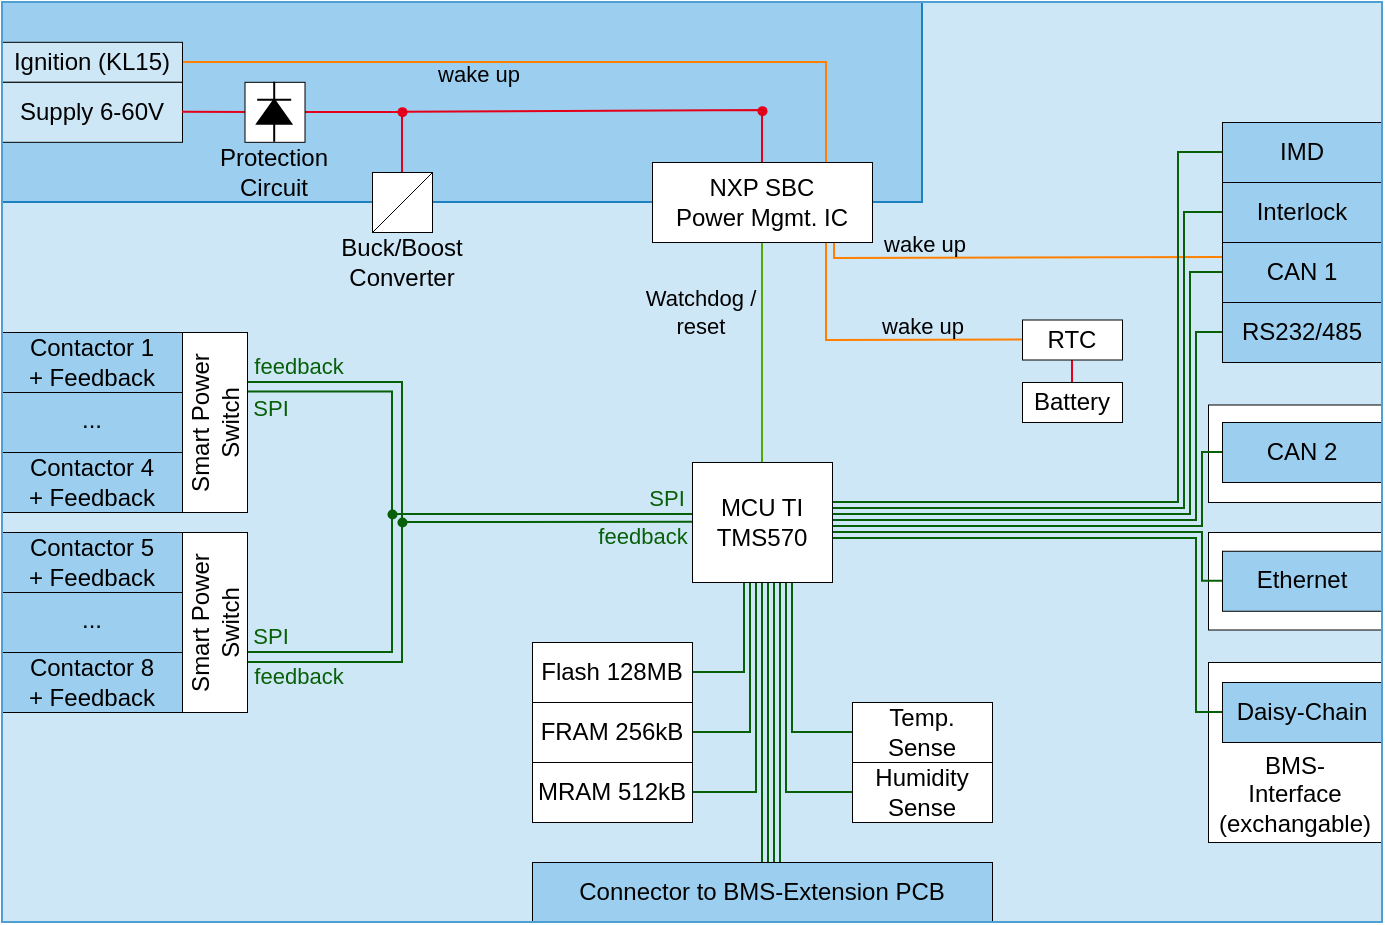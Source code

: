 <mxfile version="25.0.2">
  <diagram name="Seite-1" id="Swc7xn2B6k8k5qwQZC8B">
    <mxGraphModel dx="988" dy="1315" grid="1" gridSize="10" guides="1" tooltips="1" connect="1" arrows="1" fold="1" page="1" pageScale="1" pageWidth="827" pageHeight="1169" math="0" shadow="0">
      <root>
        <mxCell id="0" />
        <mxCell id="1" parent="0" />
        <mxCell id="eX4kMc64wBFl4MVeLojO-1" value="" style="rounded=0;whiteSpace=wrap;html=1;fillColor=#cee7f7;strokeColor=none;strokeWidth=1;fontColor=#62bbaf;fontStyle=1" parent="1" vertex="1">
          <mxGeometry x="40" y="200" width="690" height="460" as="geometry" />
        </mxCell>
        <mxCell id="eX4kMc64wBFl4MVeLojO-33" value="" style="rounded=0;whiteSpace=wrap;html=1;strokeWidth=0.5;" parent="1" vertex="1">
          <mxGeometry x="643" y="401.25" width="87" height="48.75" as="geometry" />
        </mxCell>
        <mxCell id="eX4kMc64wBFl4MVeLojO-3" value="" style="rounded=0;whiteSpace=wrap;html=1;fillColor=#9ccfef;strokeColor=#1f82c0;strokeWidth=1;" parent="1" vertex="1">
          <mxGeometry x="40" y="200" width="460" height="100" as="geometry" />
        </mxCell>
        <mxCell id="eX4kMc64wBFl4MVeLojO-6" value="Contactor 1&lt;br&gt;&lt;div style=&quot;&quot;&gt;&lt;span style=&quot;background-color: initial;&quot;&gt;+ Feedback&lt;/span&gt;&lt;/div&gt;" style="rounded=0;whiteSpace=wrap;html=1;fillColor=#9ccfef;align=center;strokeWidth=0.5;" parent="1" vertex="1">
          <mxGeometry x="40" y="365" width="90" height="30" as="geometry" />
        </mxCell>
        <mxCell id="eX4kMc64wBFl4MVeLojO-7" value="..." style="rounded=0;whiteSpace=wrap;html=1;fillColor=#9ccfef;verticalAlign=top;align=center;strokeWidth=0.5;" parent="1" vertex="1">
          <mxGeometry x="40" y="395" width="90" height="30" as="geometry" />
        </mxCell>
        <mxCell id="eX4kMc64wBFl4MVeLojO-8" value="Contactor 4&lt;div&gt;&lt;div style=&quot;&quot;&gt;&lt;span style=&quot;background-color: initial;&quot;&gt;+ Feedback&lt;/span&gt;&lt;/div&gt;&lt;/div&gt;" style="rounded=0;whiteSpace=wrap;html=1;fillColor=#9ccfef;align=center;strokeWidth=0.5;" parent="1" vertex="1">
          <mxGeometry x="40" y="425" width="90" height="30" as="geometry" />
        </mxCell>
        <mxCell id="eX4kMc64wBFl4MVeLojO-11" value="Contactor 5&lt;br&gt;&lt;div style=&quot;&quot;&gt;&lt;span style=&quot;background-color: initial;&quot;&gt;+ Feedback&lt;/span&gt;&lt;/div&gt;" style="rounded=0;whiteSpace=wrap;html=1;fillColor=#9ccfef;align=center;strokeWidth=0.5;" parent="1" vertex="1">
          <mxGeometry x="40" y="465" width="90" height="30" as="geometry" />
        </mxCell>
        <mxCell id="eX4kMc64wBFl4MVeLojO-12" value="..." style="rounded=0;whiteSpace=wrap;html=1;fillColor=#9ccfef;verticalAlign=top;align=center;strokeWidth=0.5;" parent="1" vertex="1">
          <mxGeometry x="40" y="495" width="90" height="30" as="geometry" />
        </mxCell>
        <mxCell id="eX4kMc64wBFl4MVeLojO-13" value="Contactor 8&lt;div&gt;&lt;div style=&quot;&quot;&gt;&lt;span style=&quot;background-color: initial;&quot;&gt;+ Feedback&lt;/span&gt;&lt;/div&gt;&lt;/div&gt;" style="rounded=0;whiteSpace=wrap;html=1;fillColor=#9ccfef;align=center;strokeWidth=0.5;" parent="1" vertex="1">
          <mxGeometry x="40" y="525" width="90" height="30" as="geometry" />
        </mxCell>
        <mxCell id="eX4kMc64wBFl4MVeLojO-34" value="BMS-&lt;br&gt;Interface&lt;br&gt;(exchangable)" style="rounded=0;whiteSpace=wrap;html=1;verticalAlign=bottom;strokeWidth=0.5;" parent="1" vertex="1">
          <mxGeometry x="643" y="530" width="87" height="90" as="geometry" />
        </mxCell>
        <mxCell id="eX4kMc64wBFl4MVeLojO-45" value="" style="endArrow=none;html=1;rounded=0;entryX=0.5;entryY=0;entryDx=0;entryDy=0;strokeColor=#e2001a;exitX=0.473;exitY=1.039;exitDx=0;exitDy=0;exitPerimeter=0;" parent="1" source="eX4kMc64wBFl4MVeLojO-95" target="eX4kMc64wBFl4MVeLojO-37" edge="1">
          <mxGeometry width="50" height="50" relative="1" as="geometry">
            <mxPoint x="240" y="245" as="sourcePoint" />
            <mxPoint x="430" y="420" as="targetPoint" />
            <Array as="points">
              <mxPoint x="240" y="270" />
            </Array>
          </mxGeometry>
        </mxCell>
        <mxCell id="eX4kMc64wBFl4MVeLojO-44" value="" style="endArrow=none;html=1;rounded=0;exitDx=0;exitDy=0;entryX=0.5;entryY=0;entryDx=0;entryDy=0;edgeStyle=elbowEdgeStyle;elbow=vertical;strokeColor=#e2001a;" parent="1" source="eX4kMc64wBFl4MVeLojO-95" target="eX4kMc64wBFl4MVeLojO-15" edge="1">
          <mxGeometry width="50" height="50" relative="1" as="geometry">
            <mxPoint x="380" y="470" as="sourcePoint" />
            <mxPoint x="625" y="280" as="targetPoint" />
            <Array as="points">
              <mxPoint x="379" y="254" />
            </Array>
          </mxGeometry>
        </mxCell>
        <mxCell id="eX4kMc64wBFl4MVeLojO-47" value="Protection&lt;br&gt;Circuit" style="text;html=1;align=center;verticalAlign=middle;whiteSpace=wrap;rounded=0;" parent="1" vertex="1">
          <mxGeometry x="146.25" y="269.91" width="60" height="30" as="geometry" />
        </mxCell>
        <mxCell id="eX4kMc64wBFl4MVeLojO-48" value="Buck/Boost&lt;br&gt;Converter" style="text;html=1;align=center;verticalAlign=middle;whiteSpace=wrap;rounded=0;" parent="1" vertex="1">
          <mxGeometry x="210" y="315" width="60" height="30" as="geometry" />
        </mxCell>
        <mxCell id="eX4kMc64wBFl4MVeLojO-49" value="" style="endArrow=none;html=1;rounded=0;entryX=1;entryY=0.5;entryDx=0;entryDy=0;edgeStyle=elbowEdgeStyle;elbow=vertical;strokeColor=#FF8000;" parent="1" target="eX4kMc64wBFl4MVeLojO-4" edge="1">
          <mxGeometry width="50" height="50" relative="1" as="geometry">
            <mxPoint x="452" y="281" as="sourcePoint" />
            <mxPoint x="450" y="560" as="targetPoint" />
            <Array as="points">
              <mxPoint x="290" y="230" />
            </Array>
          </mxGeometry>
        </mxCell>
        <mxCell id="eX4kMc64wBFl4MVeLojO-54" value="wake up" style="edgeLabel;html=1;align=center;verticalAlign=middle;resizable=0;points=[];labelBackgroundColor=none;" parent="eX4kMc64wBFl4MVeLojO-49" vertex="1" connectable="0">
          <mxGeometry x="0.205" relative="1" as="geometry">
            <mxPoint y="6" as="offset" />
          </mxGeometry>
        </mxCell>
        <mxCell id="eX4kMc64wBFl4MVeLojO-50" value="" style="endArrow=none;html=1;rounded=0;exitX=0;exitY=0.25;exitDx=0;exitDy=0;edgeStyle=elbowEdgeStyle;elbow=vertical;strokeColor=#FF8000;" parent="1" source="eX4kMc64wBFl4MVeLojO-28" edge="1">
          <mxGeometry width="50" height="50" relative="1" as="geometry">
            <mxPoint x="680" y="458" as="sourcePoint" />
            <mxPoint x="456" y="320" as="targetPoint" />
            <Array as="points">
              <mxPoint x="600" y="328" />
            </Array>
          </mxGeometry>
        </mxCell>
        <mxCell id="eX4kMc64wBFl4MVeLojO-52" value="wake up" style="edgeLabel;html=1;align=center;verticalAlign=middle;resizable=0;points=[];labelBackgroundColor=none;" parent="eX4kMc64wBFl4MVeLojO-50" vertex="1" connectable="0">
          <mxGeometry x="0.494" y="-1" relative="1" as="geometry">
            <mxPoint x="2" y="-6" as="offset" />
          </mxGeometry>
        </mxCell>
        <mxCell id="eX4kMc64wBFl4MVeLojO-51" value="" style="endArrow=none;html=1;rounded=0;exitX=0;exitY=0.5;exitDx=0;exitDy=0;edgeStyle=elbowEdgeStyle;elbow=vertical;strokeColor=#FF8000;" parent="1" source="eX4kMc64wBFl4MVeLojO-17" edge="1">
          <mxGeometry width="50" height="50" relative="1" as="geometry">
            <mxPoint x="730" y="338" as="sourcePoint" />
            <mxPoint x="452" y="319" as="targetPoint" />
            <Array as="points">
              <mxPoint x="500" y="369" />
            </Array>
          </mxGeometry>
        </mxCell>
        <mxCell id="eX4kMc64wBFl4MVeLojO-53" value="wake up" style="edgeLabel;html=1;align=center;verticalAlign=middle;resizable=0;points=[];fontColor=default;labelBackgroundColor=none;" parent="eX4kMc64wBFl4MVeLojO-51" vertex="1" connectable="0">
          <mxGeometry x="-0.133" y="-2" relative="1" as="geometry">
            <mxPoint x="14" y="-5" as="offset" />
          </mxGeometry>
        </mxCell>
        <mxCell id="eX4kMc64wBFl4MVeLojO-4" value="Ignition (KL15)" style="rounded=0;whiteSpace=wrap;html=1;fillColor=#cee7f7;strokeWidth=0.5;" parent="1" vertex="1">
          <mxGeometry x="40" y="219.91" width="90" height="20" as="geometry" />
        </mxCell>
        <mxCell id="eX4kMc64wBFl4MVeLojO-5" value="Supply 6-60V" style="rounded=0;whiteSpace=wrap;html=1;fillColor=#cee7f7;strokeWidth=0.5;" parent="1" vertex="1">
          <mxGeometry x="40" y="239.91" width="90" height="30" as="geometry" />
        </mxCell>
        <mxCell id="eX4kMc64wBFl4MVeLojO-37" value="" style="rounded=0;whiteSpace=wrap;html=1;strokeWidth=0.5;" parent="1" vertex="1">
          <mxGeometry x="225" y="285" width="30" height="30" as="geometry" />
        </mxCell>
        <mxCell id="eX4kMc64wBFl4MVeLojO-39" value="" style="endArrow=none;html=1;rounded=0;entryX=1;entryY=0;entryDx=0;entryDy=0;exitX=0;exitY=1;exitDx=0;exitDy=0;strokeWidth=0.5;" parent="1" source="eX4kMc64wBFl4MVeLojO-37" target="eX4kMc64wBFl4MVeLojO-37" edge="1">
          <mxGeometry width="50" height="50" relative="1" as="geometry">
            <mxPoint x="380" y="450" as="sourcePoint" />
            <mxPoint x="430" y="400" as="targetPoint" />
          </mxGeometry>
        </mxCell>
        <mxCell id="eX4kMc64wBFl4MVeLojO-55" value="" style="endArrow=none;html=1;rounded=0;entryX=0.5;entryY=1;entryDx=0;entryDy=0;exitX=0.5;exitY=0;exitDx=0;exitDy=0;strokeColor=#54a800;fillColor=#cdeb8b;" parent="1" source="eX4kMc64wBFl4MVeLojO-19" target="eX4kMc64wBFl4MVeLojO-15" edge="1">
          <mxGeometry width="50" height="50" relative="1" as="geometry">
            <mxPoint x="390" y="640" as="sourcePoint" />
            <mxPoint x="440" y="590" as="targetPoint" />
          </mxGeometry>
        </mxCell>
        <mxCell id="eX4kMc64wBFl4MVeLojO-56" value="Watchdog /&lt;br&gt;reset" style="edgeLabel;html=1;align=center;verticalAlign=middle;resizable=0;points=[];labelBackgroundColor=none;" parent="eX4kMc64wBFl4MVeLojO-55" vertex="1" connectable="0">
          <mxGeometry x="0.583" y="-2" relative="1" as="geometry">
            <mxPoint x="-33" y="12" as="offset" />
          </mxGeometry>
        </mxCell>
        <mxCell id="eX4kMc64wBFl4MVeLojO-57" value="" style="endArrow=none;html=1;rounded=0;edgeStyle=elbowEdgeStyle;elbow=horizontal;strokeColor=#075f07;" parent="1" edge="1">
          <mxGeometry width="50" height="50" relative="1" as="geometry">
            <mxPoint x="161" y="390" as="sourcePoint" />
            <mxPoint x="162" y="530" as="targetPoint" />
            <Array as="points">
              <mxPoint x="240" y="450" />
            </Array>
          </mxGeometry>
        </mxCell>
        <mxCell id="eX4kMc64wBFl4MVeLojO-59" value="feedback" style="edgeLabel;html=1;align=center;verticalAlign=middle;resizable=0;points=[];labelBackgroundColor=none;fontColor=#075f07;" parent="eX4kMc64wBFl4MVeLojO-57" vertex="1" connectable="0">
          <mxGeometry x="-0.695" y="2" relative="1" as="geometry">
            <mxPoint x="-19" y="-6" as="offset" />
          </mxGeometry>
        </mxCell>
        <mxCell id="eX4kMc64wBFl4MVeLojO-61" value="feedback" style="edgeLabel;html=1;align=center;verticalAlign=middle;resizable=0;points=[];labelBackgroundColor=none;fontColor=#075f07;" parent="eX4kMc64wBFl4MVeLojO-57" vertex="1" connectable="0">
          <mxGeometry x="0.714" y="1" relative="1" as="geometry">
            <mxPoint x="-17" y="6" as="offset" />
          </mxGeometry>
        </mxCell>
        <mxCell id="eX4kMc64wBFl4MVeLojO-58" value="" style="endArrow=none;html=1;rounded=0;exitX=0.67;exitY=0.982;exitDx=0;exitDy=0;edgeStyle=elbowEdgeStyle;elbow=horizontal;strokeColor=#075f07;exitPerimeter=0;" parent="1" source="eX4kMc64wBFl4MVeLojO-9" edge="1">
          <mxGeometry width="50" height="50" relative="1" as="geometry">
            <mxPoint x="173" y="398" as="sourcePoint" />
            <mxPoint x="161" y="525" as="targetPoint" />
            <Array as="points">
              <mxPoint x="235" y="462" />
            </Array>
          </mxGeometry>
        </mxCell>
        <mxCell id="eX4kMc64wBFl4MVeLojO-60" value="SPI" style="edgeLabel;html=1;align=center;verticalAlign=middle;resizable=0;points=[];labelBackgroundColor=none;fontColor=#075f07;" parent="eX4kMc64wBFl4MVeLojO-58" vertex="1" connectable="0">
          <mxGeometry x="-0.553" relative="1" as="geometry">
            <mxPoint x="-50" y="8" as="offset" />
          </mxGeometry>
        </mxCell>
        <mxCell id="eX4kMc64wBFl4MVeLojO-62" value="SPI" style="edgeLabel;html=1;align=center;verticalAlign=middle;resizable=0;points=[];labelBackgroundColor=none;fontColor=#075f07;" parent="eX4kMc64wBFl4MVeLojO-58" vertex="1" connectable="0">
          <mxGeometry x="0.622" y="-2" relative="1" as="geometry">
            <mxPoint x="-40" y="-6" as="offset" />
          </mxGeometry>
        </mxCell>
        <mxCell id="eX4kMc64wBFl4MVeLojO-9" value="Smart Power Switch" style="rounded=0;whiteSpace=wrap;html=1;rotation=270;fontSize=12;fontStyle=0;strokeWidth=0.5;" parent="1" vertex="1">
          <mxGeometry x="101.25" y="393.75" width="90" height="32.5" as="geometry" />
        </mxCell>
        <mxCell id="eX4kMc64wBFl4MVeLojO-14" value="Smart Power Switch" style="rounded=0;whiteSpace=wrap;html=1;rotation=270;fontSize=12;fontStyle=0;strokeWidth=0.5;" parent="1" vertex="1">
          <mxGeometry x="101.25" y="493.75" width="90" height="32.5" as="geometry" />
        </mxCell>
        <mxCell id="eX4kMc64wBFl4MVeLojO-63" value="" style="endArrow=none;html=1;rounded=0;entryX=0;entryY=0.25;entryDx=0;entryDy=0;strokeColor=#075f07;" parent="1" edge="1">
          <mxGeometry width="50" height="50" relative="1" as="geometry">
            <mxPoint x="235" y="456" as="sourcePoint" />
            <mxPoint x="385" y="456" as="targetPoint" />
          </mxGeometry>
        </mxCell>
        <mxCell id="eX4kMc64wBFl4MVeLojO-65" value="SPI" style="edgeLabel;html=1;align=center;verticalAlign=middle;resizable=0;points=[];labelBackgroundColor=none;fontColor=#075f07;" parent="eX4kMc64wBFl4MVeLojO-63" vertex="1" connectable="0">
          <mxGeometry x="0.468" y="1" relative="1" as="geometry">
            <mxPoint x="27" y="-7" as="offset" />
          </mxGeometry>
        </mxCell>
        <mxCell id="eX4kMc64wBFl4MVeLojO-64" value="" style="endArrow=none;html=1;rounded=0;entryX=0;entryY=0.5;entryDx=0;entryDy=0;strokeColor=#075f07;" parent="1" source="eX4kMc64wBFl4MVeLojO-70" edge="1">
          <mxGeometry width="50" height="50" relative="1" as="geometry">
            <mxPoint x="240" y="459.9" as="sourcePoint" />
            <mxPoint x="385" y="459.9" as="targetPoint" />
          </mxGeometry>
        </mxCell>
        <mxCell id="eX4kMc64wBFl4MVeLojO-66" value="feedback" style="edgeLabel;html=1;align=center;verticalAlign=middle;resizable=0;points=[];labelBackgroundColor=none;fontColor=#075f07;" parent="eX4kMc64wBFl4MVeLojO-64" vertex="1" connectable="0">
          <mxGeometry x="0.752" y="1" relative="1" as="geometry">
            <mxPoint x="-7" y="8" as="offset" />
          </mxGeometry>
        </mxCell>
        <mxCell id="eX4kMc64wBFl4MVeLojO-73" value="" style="endArrow=none;html=1;rounded=0;entryX=0.5;entryY=1;entryDx=0;entryDy=0;strokeColor=#075f07;exitX=0.5;exitY=0;exitDx=0;exitDy=0;" parent="1" target="eX4kMc64wBFl4MVeLojO-19" edge="1">
          <mxGeometry width="50" height="50" relative="1" as="geometry">
            <mxPoint x="420" y="630.9" as="sourcePoint" />
            <mxPoint x="420" y="490.9" as="targetPoint" />
          </mxGeometry>
        </mxCell>
        <mxCell id="eX4kMc64wBFl4MVeLojO-75" value="" style="endArrow=none;html=1;rounded=0;entryX=0.573;entryY=0.985;entryDx=0;entryDy=0;strokeColor=#075f07;entryPerimeter=0;exitX=0.573;exitY=0.985;exitDx=0;exitDy=0;exitPerimeter=0;" parent="1" edge="1">
          <mxGeometry width="50" height="50" relative="1" as="geometry">
            <mxPoint x="423" y="631.9" as="sourcePoint" />
            <mxPoint x="423" y="490" as="targetPoint" />
          </mxGeometry>
        </mxCell>
        <mxCell id="eX4kMc64wBFl4MVeLojO-76" value="" style="endArrow=none;html=1;rounded=0;entryX=0.64;entryY=0.996;entryDx=0;entryDy=0;strokeColor=#075f07;exitX=0.54;exitY=0.002;exitDx=0;exitDy=0;entryPerimeter=0;exitPerimeter=0;" parent="1" edge="1">
          <mxGeometry width="50" height="50" relative="1" as="geometry">
            <mxPoint x="426" y="630.06" as="sourcePoint" />
            <mxPoint x="426" y="489.76" as="targetPoint" />
          </mxGeometry>
        </mxCell>
        <mxCell id="eX4kMc64wBFl4MVeLojO-78" value="" style="endArrow=none;html=1;rounded=0;entryX=0.64;entryY=0.996;entryDx=0;entryDy=0;strokeColor=#075f07;exitX=0.54;exitY=0.002;exitDx=0;exitDy=0;entryPerimeter=0;exitPerimeter=0;" parent="1" edge="1">
          <mxGeometry width="50" height="50" relative="1" as="geometry">
            <mxPoint x="429" y="630.0" as="sourcePoint" />
            <mxPoint x="429" y="489.7" as="targetPoint" />
          </mxGeometry>
        </mxCell>
        <mxCell id="eX4kMc64wBFl4MVeLojO-25" value="Connector to BMS-Extension PCB" style="rounded=0;whiteSpace=wrap;html=1;fillColor=#9ccfef;align=center;strokeWidth=0.5;" parent="1" vertex="1">
          <mxGeometry x="305" y="630" width="230" height="30" as="geometry" />
        </mxCell>
        <mxCell id="eX4kMc64wBFl4MVeLojO-79" value="" style="endArrow=none;html=1;rounded=0;entryX=0.64;entryY=0.996;entryDx=0;entryDy=0;strokeColor=#075f07;exitX=0;exitY=0.5;exitDx=0;exitDy=0;entryPerimeter=0;edgeStyle=elbowEdgeStyle;elbow=vertical;" parent="1" source="eX4kMc64wBFl4MVeLojO-23" edge="1">
          <mxGeometry width="50" height="50" relative="1" as="geometry">
            <mxPoint x="433.36" y="630.0" as="sourcePoint" />
            <mxPoint x="435" y="489.7" as="targetPoint" />
            <Array as="points">
              <mxPoint x="450" y="565" />
            </Array>
          </mxGeometry>
        </mxCell>
        <mxCell id="eX4kMc64wBFl4MVeLojO-80" value="" style="endArrow=none;html=1;rounded=0;entryX=0.64;entryY=0.996;entryDx=0;entryDy=0;strokeColor=#075f07;exitX=0;exitY=0.5;exitDx=0;exitDy=0;entryPerimeter=0;edgeStyle=elbowEdgeStyle;elbow=vertical;" parent="1" source="eX4kMc64wBFl4MVeLojO-24" edge="1">
          <mxGeometry width="50" height="50" relative="1" as="geometry">
            <mxPoint x="432" y="569.05" as="sourcePoint" />
            <mxPoint x="432" y="490" as="targetPoint" />
            <Array as="points">
              <mxPoint x="450" y="595" />
            </Array>
          </mxGeometry>
        </mxCell>
        <mxCell id="eX4kMc64wBFl4MVeLojO-23" value="Temp.&lt;br&gt;Sense" style="rounded=0;whiteSpace=wrap;html=1;strokeWidth=0.5;" parent="1" vertex="1">
          <mxGeometry x="465" y="550" width="70" height="30" as="geometry" />
        </mxCell>
        <mxCell id="eX4kMc64wBFl4MVeLojO-24" value="Humidity&lt;br&gt;Sense" style="rounded=0;whiteSpace=wrap;html=1;strokeWidth=0.5;" parent="1" vertex="1">
          <mxGeometry x="465" y="580" width="70" height="30" as="geometry" />
        </mxCell>
        <mxCell id="eX4kMc64wBFl4MVeLojO-81" value="" style="endArrow=none;html=1;rounded=0;entryX=0.64;entryY=0.996;entryDx=0;entryDy=0;strokeColor=#075f07;exitX=1;exitY=0.5;exitDx=0;exitDy=0;entryPerimeter=0;edgeStyle=elbowEdgeStyle;elbow=vertical;" parent="1" source="eX4kMc64wBFl4MVeLojO-22" edge="1">
          <mxGeometry width="50" height="50" relative="1" as="geometry">
            <mxPoint x="365" y="595" as="sourcePoint" />
            <mxPoint x="417" y="489" as="targetPoint" />
            <Array as="points">
              <mxPoint x="400" y="595" />
            </Array>
          </mxGeometry>
        </mxCell>
        <mxCell id="eX4kMc64wBFl4MVeLojO-82" value="" style="endArrow=none;html=1;rounded=0;entryX=0.64;entryY=0.996;entryDx=0;entryDy=0;strokeColor=#075f07;exitX=1;exitY=0.5;exitDx=0;exitDy=0;entryPerimeter=0;edgeStyle=elbowEdgeStyle;elbow=vertical;" parent="1" source="eX4kMc64wBFl4MVeLojO-21" edge="1">
          <mxGeometry width="50" height="50" relative="1" as="geometry">
            <mxPoint x="405" y="605" as="sourcePoint" />
            <mxPoint x="414" y="489" as="targetPoint" />
            <Array as="points">
              <mxPoint x="410" y="565" />
            </Array>
          </mxGeometry>
        </mxCell>
        <mxCell id="eX4kMc64wBFl4MVeLojO-83" value="" style="endArrow=none;html=1;rounded=0;strokeColor=#075f07;exitX=1;exitY=0.5;exitDx=0;exitDy=0;edgeStyle=elbowEdgeStyle;elbow=vertical;" parent="1" source="eX4kMc64wBFl4MVeLojO-20" edge="1">
          <mxGeometry width="50" height="50" relative="1" as="geometry">
            <mxPoint x="395" y="531" as="sourcePoint" />
            <mxPoint x="411" y="480" as="targetPoint" />
            <Array as="points">
              <mxPoint x="400" y="535" />
            </Array>
          </mxGeometry>
        </mxCell>
        <mxCell id="eX4kMc64wBFl4MVeLojO-20" value="Flash 128MB" style="rounded=0;whiteSpace=wrap;html=1;strokeWidth=0.5;" parent="1" vertex="1">
          <mxGeometry x="305" y="520" width="80" height="30" as="geometry" />
        </mxCell>
        <mxCell id="eX4kMc64wBFl4MVeLojO-21" value="FRAM 256kB" style="rounded=0;whiteSpace=wrap;html=1;strokeWidth=0.5;" parent="1" vertex="1">
          <mxGeometry x="305" y="550" width="80" height="30" as="geometry" />
        </mxCell>
        <mxCell id="eX4kMc64wBFl4MVeLojO-22" value="MRAM 512kB" style="rounded=0;whiteSpace=wrap;html=1;strokeWidth=0.5;" parent="1" vertex="1">
          <mxGeometry x="305" y="580" width="80" height="30" as="geometry" />
        </mxCell>
        <mxCell id="eX4kMc64wBFl4MVeLojO-87" value="" style="endArrow=none;html=1;rounded=0;strokeColor=#075f07;exitX=0;exitY=0.5;exitDx=0;exitDy=0;edgeStyle=elbowEdgeStyle;" parent="1" source="eX4kMc64wBFl4MVeLojO-30" edge="1">
          <mxGeometry width="50" height="50" relative="1" as="geometry">
            <mxPoint x="730" y="515" as="sourcePoint" />
            <mxPoint x="453" y="462" as="targetPoint" />
            <Array as="points">
              <mxPoint x="640" y="442" />
            </Array>
          </mxGeometry>
        </mxCell>
        <mxCell id="eX4kMc64wBFl4MVeLojO-91" value="" style="endArrow=none;html=1;rounded=0;strokeColor=#075f07;exitX=0;exitY=0.5;exitDx=0;exitDy=0;edgeStyle=elbowEdgeStyle;elbow=horizontal;" parent="1" source="eX4kMc64wBFl4MVeLojO-26" edge="1">
          <mxGeometry width="50" height="50" relative="1" as="geometry">
            <mxPoint x="587" y="275" as="sourcePoint" />
            <mxPoint x="455" y="450" as="targetPoint" />
            <Array as="points">
              <mxPoint x="628" y="363" />
            </Array>
          </mxGeometry>
        </mxCell>
        <mxCell id="eX4kMc64wBFl4MVeLojO-92" value="" style="endArrow=none;html=1;rounded=0;entryX=0.5;entryY=0;entryDx=0;entryDy=0;strokeColor=#e2001a;exitX=0.5;exitY=1;exitDx=0;exitDy=0;" parent="1" source="eX4kMc64wBFl4MVeLojO-17" target="eX4kMc64wBFl4MVeLojO-18" edge="1">
          <mxGeometry width="50" height="50" relative="1" as="geometry">
            <mxPoint x="380" y="248.75" as="sourcePoint" />
            <mxPoint x="380" y="278.75" as="targetPoint" />
            <Array as="points" />
          </mxGeometry>
        </mxCell>
        <mxCell id="eX4kMc64wBFl4MVeLojO-18" value="Battery" style="rounded=0;whiteSpace=wrap;html=1;strokeWidth=0.5;" parent="1" vertex="1">
          <mxGeometry x="550" y="390" width="50" height="20" as="geometry" />
        </mxCell>
        <mxCell id="eX4kMc64wBFl4MVeLojO-17" value="RTC" style="rounded=0;whiteSpace=wrap;html=1;strokeWidth=0.5;" parent="1" vertex="1">
          <mxGeometry x="550" y="358.75" width="50" height="20" as="geometry" />
        </mxCell>
        <mxCell id="eX4kMc64wBFl4MVeLojO-93" value="" style="shape=waypoint;sketch=0;fillStyle=solid;size=6;pointerEvents=1;points=[];fillColor=none;resizable=0;rotatable=0;perimeter=centerPerimeter;snapToPoint=1;strokeColor=#e2001a;strokeWidth=0.5;" parent="1" vertex="1">
          <mxGeometry x="410" y="244.32" width="20" height="20" as="geometry" />
        </mxCell>
        <mxCell id="eX4kMc64wBFl4MVeLojO-109" value="" style="endArrow=none;html=1;rounded=0;entryDx=0;entryDy=0;strokeColor=#62bbaf;" parent="1" target="eX4kMc64wBFl4MVeLojO-70" edge="1">
          <mxGeometry width="50" height="50" relative="1" as="geometry">
            <mxPoint x="240" y="459.9" as="sourcePoint" />
            <mxPoint x="385" y="459.9" as="targetPoint" />
          </mxGeometry>
        </mxCell>
        <mxCell id="eX4kMc64wBFl4MVeLojO-70" value="" style="shape=waypoint;sketch=0;fillStyle=solid;size=6;pointerEvents=1;points=[];fillColor=none;resizable=0;rotatable=0;perimeter=centerPerimeter;snapToPoint=1;strokeColor=#075f07;strokeWidth=0.5;" parent="1" vertex="1">
          <mxGeometry x="230" y="450" width="20" height="20" as="geometry" />
        </mxCell>
        <mxCell id="eX4kMc64wBFl4MVeLojO-111" value="" style="shape=waypoint;sketch=0;fillStyle=solid;size=6;pointerEvents=1;points=[];fillColor=none;resizable=0;rotatable=0;perimeter=centerPerimeter;snapToPoint=1;strokeColor=#075f07;strokeWidth=0.5;" parent="1" vertex="1">
          <mxGeometry x="225" y="446" width="20" height="20" as="geometry" />
        </mxCell>
        <mxCell id="eX4kMc64wBFl4MVeLojO-116" value="" style="endArrow=none;html=1;rounded=0;exitX=1;exitY=0.5;exitDx=0;exitDy=0;entryDx=0;entryDy=0;edgeStyle=elbowEdgeStyle;elbow=vertical;strokeColor=#e2001a;" parent="1" source="eX4kMc64wBFl4MVeLojO-5" target="eX4kMc64wBFl4MVeLojO-95" edge="1">
          <mxGeometry width="50" height="50" relative="1" as="geometry">
            <mxPoint x="130" y="255" as="sourcePoint" />
            <mxPoint x="625" y="280" as="targetPoint" />
            <Array as="points" />
          </mxGeometry>
        </mxCell>
        <mxCell id="eX4kMc64wBFl4MVeLojO-95" value="" style="shape=waypoint;sketch=0;fillStyle=solid;size=6;pointerEvents=1;points=[];fillColor=none;resizable=0;rotatable=0;perimeter=centerPerimeter;snapToPoint=1;strokeColor=#e2001a;strokeWidth=0.5;" parent="1" vertex="1">
          <mxGeometry x="230" y="244.82" width="20" height="20" as="geometry" />
        </mxCell>
        <mxCell id="eX4kMc64wBFl4MVeLojO-38" value="" style="rounded=0;whiteSpace=wrap;html=1;strokeWidth=0.5;" parent="1" vertex="1">
          <mxGeometry x="161.25" y="239.91" width="30" height="30" as="geometry" />
        </mxCell>
        <mxCell id="eX4kMc64wBFl4MVeLojO-114" value="" style="pointerEvents=1;fillColor=strokeColor;verticalLabelPosition=bottom;shadow=0;dashed=0;align=center;html=1;verticalAlign=top;shape=mxgraph.electrical.diodes.diode;rotation=-90;" parent="1" vertex="1">
          <mxGeometry x="161.1" y="246.32" width="30" height="17" as="geometry" />
        </mxCell>
        <mxCell id="vxr00GjWR3lRHplD2uR6-3" value="" style="rounded=0;whiteSpace=wrap;html=1;strokeWidth=0.5;" vertex="1" parent="1">
          <mxGeometry x="643" y="465" width="87" height="48.75" as="geometry" />
        </mxCell>
        <mxCell id="eX4kMc64wBFl4MVeLojO-85" value="" style="endArrow=none;html=1;rounded=0;strokeColor=#075f07;exitX=0;exitY=0.5;exitDx=0;exitDy=0;edgeStyle=elbowEdgeStyle;" parent="1" source="eX4kMc64wBFl4MVeLojO-32" edge="1">
          <mxGeometry width="50" height="50" relative="1" as="geometry">
            <mxPoint x="720" y="486.38" as="sourcePoint" />
            <mxPoint x="454" y="465" as="targetPoint" />
            <Array as="points">
              <mxPoint x="640" y="477" />
            </Array>
          </mxGeometry>
        </mxCell>
        <mxCell id="eX4kMc64wBFl4MVeLojO-15" value="NXP SBC&lt;br&gt;Power Mgmt. IC" style="rounded=0;whiteSpace=wrap;html=1;strokeWidth=0.5;" parent="1" vertex="1">
          <mxGeometry x="365" y="280" width="110" height="40" as="geometry" />
        </mxCell>
        <mxCell id="eX4kMc64wBFl4MVeLojO-90" value="" style="endArrow=none;html=1;rounded=0;strokeColor=#075f07;exitX=0;exitY=0.5;exitDx=0;exitDy=0;edgeStyle=elbowEdgeStyle;" parent="1" source="eX4kMc64wBFl4MVeLojO-27" edge="1">
          <mxGeometry width="50" height="50" relative="1" as="geometry">
            <mxPoint x="730" y="345" as="sourcePoint" />
            <mxPoint x="453" y="453" as="targetPoint" />
            <Array as="points">
              <mxPoint x="631" y="380" />
              <mxPoint x="670" y="340" />
              <mxPoint x="670" y="370" />
            </Array>
          </mxGeometry>
        </mxCell>
        <mxCell id="eX4kMc64wBFl4MVeLojO-89" value="" style="endArrow=none;html=1;rounded=0;strokeColor=#075f07;exitX=0;exitY=0.5;exitDx=0;exitDy=0;edgeStyle=elbowEdgeStyle;" parent="1" source="eX4kMc64wBFl4MVeLojO-28" edge="1">
          <mxGeometry width="50" height="50" relative="1" as="geometry">
            <mxPoint x="730" y="375" as="sourcePoint" />
            <mxPoint x="453" y="456" as="targetPoint" />
            <Array as="points">
              <mxPoint x="634" y="395" />
            </Array>
          </mxGeometry>
        </mxCell>
        <mxCell id="eX4kMc64wBFl4MVeLojO-88" value="" style="endArrow=none;html=1;rounded=0;strokeColor=#075f07;exitX=0;exitY=0.5;exitDx=0;exitDy=0;edgeStyle=elbowEdgeStyle;" parent="1" source="eX4kMc64wBFl4MVeLojO-29" edge="1">
          <mxGeometry width="50" height="50" relative="1" as="geometry">
            <mxPoint x="730" y="435" as="sourcePoint" />
            <mxPoint x="453" y="459" as="targetPoint" />
            <Array as="points">
              <mxPoint x="637" y="412" />
            </Array>
          </mxGeometry>
        </mxCell>
        <mxCell id="eX4kMc64wBFl4MVeLojO-86" value="" style="endArrow=none;html=1;rounded=0;strokeColor=#075f07;exitX=0;exitY=0.5;exitDx=0;exitDy=0;edgeStyle=elbowEdgeStyle;" parent="1" source="eX4kMc64wBFl4MVeLojO-35" edge="1">
          <mxGeometry width="50" height="50" relative="1" as="geometry">
            <mxPoint x="720" y="552" as="sourcePoint" />
            <mxPoint x="453" y="468" as="targetPoint" />
            <Array as="points">
              <mxPoint x="637" y="510" />
            </Array>
          </mxGeometry>
        </mxCell>
        <mxCell id="eX4kMc64wBFl4MVeLojO-35" value="Daisy-Chain" style="rounded=0;whiteSpace=wrap;html=1;fillColor=#9ccfef;align=center;strokeWidth=0.5;" parent="1" vertex="1">
          <mxGeometry x="650" y="540" width="80" height="30" as="geometry" />
        </mxCell>
        <mxCell id="eX4kMc64wBFl4MVeLojO-26" value="IMD" style="rounded=0;whiteSpace=wrap;html=1;fillColor=#9ccfef;align=center;strokeWidth=0.5;" parent="1" vertex="1">
          <mxGeometry x="650" y="260" width="80" height="30" as="geometry" />
        </mxCell>
        <mxCell id="eX4kMc64wBFl4MVeLojO-27" value="Interlock" style="rounded=0;whiteSpace=wrap;html=1;fillColor=#9ccfef;align=center;strokeWidth=0.5;" parent="1" vertex="1">
          <mxGeometry x="650" y="290" width="80" height="30" as="geometry" />
        </mxCell>
        <mxCell id="eX4kMc64wBFl4MVeLojO-29" value="RS232/485" style="rounded=0;whiteSpace=wrap;html=1;fillColor=#9ccfef;align=center;strokeWidth=0.5;" parent="1" vertex="1">
          <mxGeometry x="650" y="350" width="80" height="30" as="geometry" />
        </mxCell>
        <mxCell id="eX4kMc64wBFl4MVeLojO-30" value="CAN 2" style="rounded=0;whiteSpace=wrap;html=1;fillColor=#9ccfef;align=center;strokeWidth=0.5;" parent="1" vertex="1">
          <mxGeometry x="650" y="410" width="80" height="30" as="geometry" />
        </mxCell>
        <mxCell id="eX4kMc64wBFl4MVeLojO-28" value="CAN 1" style="rounded=0;whiteSpace=wrap;html=1;fillColor=#9ccfef;align=center;strokeWidth=0.5;" parent="1" vertex="1">
          <mxGeometry x="650" y="320" width="80" height="30" as="geometry" />
        </mxCell>
        <mxCell id="eX4kMc64wBFl4MVeLojO-19" value="MCU TI TMS570" style="rounded=0;whiteSpace=wrap;html=1;strokeWidth=0.5;" parent="1" vertex="1">
          <mxGeometry x="385" y="430" width="70" height="60" as="geometry" />
        </mxCell>
        <mxCell id="eX4kMc64wBFl4MVeLojO-32" value="Ethernet" style="rounded=0;whiteSpace=wrap;html=1;fillColor=#9ccfef;align=center;strokeWidth=0.5;" parent="1" vertex="1">
          <mxGeometry x="650" y="474.38" width="80" height="30" as="geometry" />
        </mxCell>
        <mxCell id="vxr00GjWR3lRHplD2uR6-5" value="" style="rounded=0;whiteSpace=wrap;html=1;fillColor=none;strokeColor=#4e9fd2;" vertex="1" parent="1">
          <mxGeometry x="40" y="200" width="690" height="460" as="geometry" />
        </mxCell>
      </root>
    </mxGraphModel>
  </diagram>
</mxfile>
